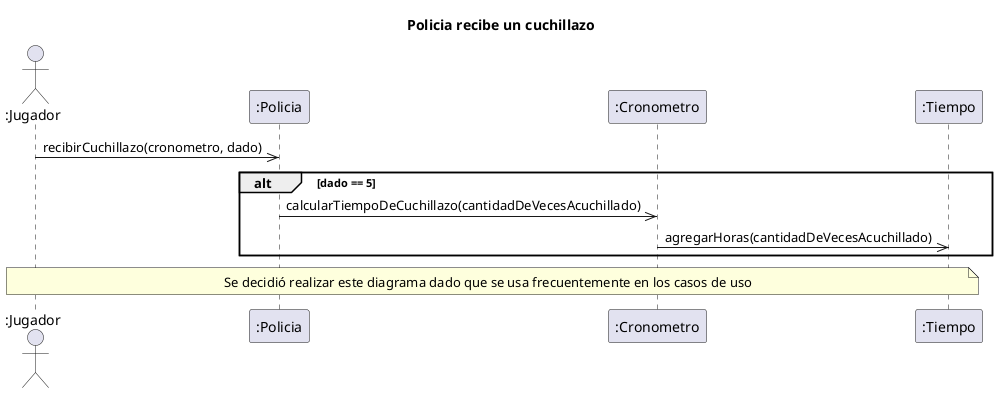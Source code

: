 @startuml
title Policia recibe un cuchillazo
actor ":Jugador" as AlgoThief
participant ":Policia" as Policia
participant ":Cronometro" as Cronometro
participant ":Tiempo" as Tiempo
AlgoThief ->> Policia : recibirCuchillazo(cronometro, dado)
    alt dado == 5
        Policia ->> Cronometro : calcularTiempoDeCuchillazo(cantidadDeVecesAcuchillado)
        Cronometro ->> Tiempo : agregarHoras(cantidadDeVecesAcuchillado)
    end

note across: Se decidió realizar este diagrama dado que se usa frecuentemente en los casos de uso

@enduml
